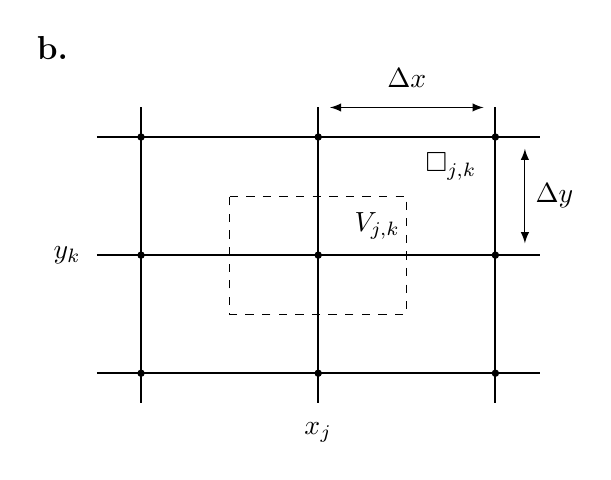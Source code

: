 \begin{tikzpicture}[scale=0.75]
  %uncomment to see grid on which it was generated:
  %\draw[dotted,step=1.0,black,very thin] (0,0) grid (6,4);

  % strong grid around elements
  \draw[thick] (-0.75,0) -- (6.75,0);
  \draw[thick] (-0.75,2) -- (6.75,2);
  \draw[thick] (-0.75,4) -- (6.75,4);
  \draw[thick] (0,-0.5) -- (0,4.5);
  \draw[thick] (3,-0.5) -- (3,4.5);
  \draw[thick] (6,-0.5) -- (6,4.5);

  % nodes
  \filldraw (0,0) circle (1.5pt);
  \filldraw (3,0) circle (1.5pt);
  \filldraw (6,0) circle (1.5pt);
  \filldraw (0,2) circle (1.5pt);
  \filldraw (3,2) circle (1.5pt);
  \filldraw (6,2) circle (1.5pt);
  \filldraw (0,4) circle (1.5pt);
  \filldraw (3,4) circle (1.5pt);
  \filldraw (6,4) circle (1.5pt);

  % outline control volume
  \draw[dashed] (1.5,3) -- (4.5,3) -- (4.5,1) -- (1.5,1) -- cycle;

  % label element and control volume
  \draw (5.25,3.5) node {$\square_{j,k}$};
  \draw (4,2.5) node {$V_{j,k}$};

  % dimensions \Delta x, \Delta y
  \draw[latex-latex] (3.2,4.5) -- (5.8,4.5);
  \draw (4.5,5.0) node {$\Delta x$};
  \draw[latex-latex] (6.5,2.2) -- (6.5,3.8);
  \draw (7.0,3) node {$\Delta y$};

  % label center point and dims
  \draw (3,-1.0) node {$x_j$};
  \draw (-1.25,2) node {$y_k$};

  % label as "b"
  \tikzstyle{fontbf} = [font=\bf]
  \draw (-1.5,5.5) node[fontbf] {{\large b.}};
\end{tikzpicture}
